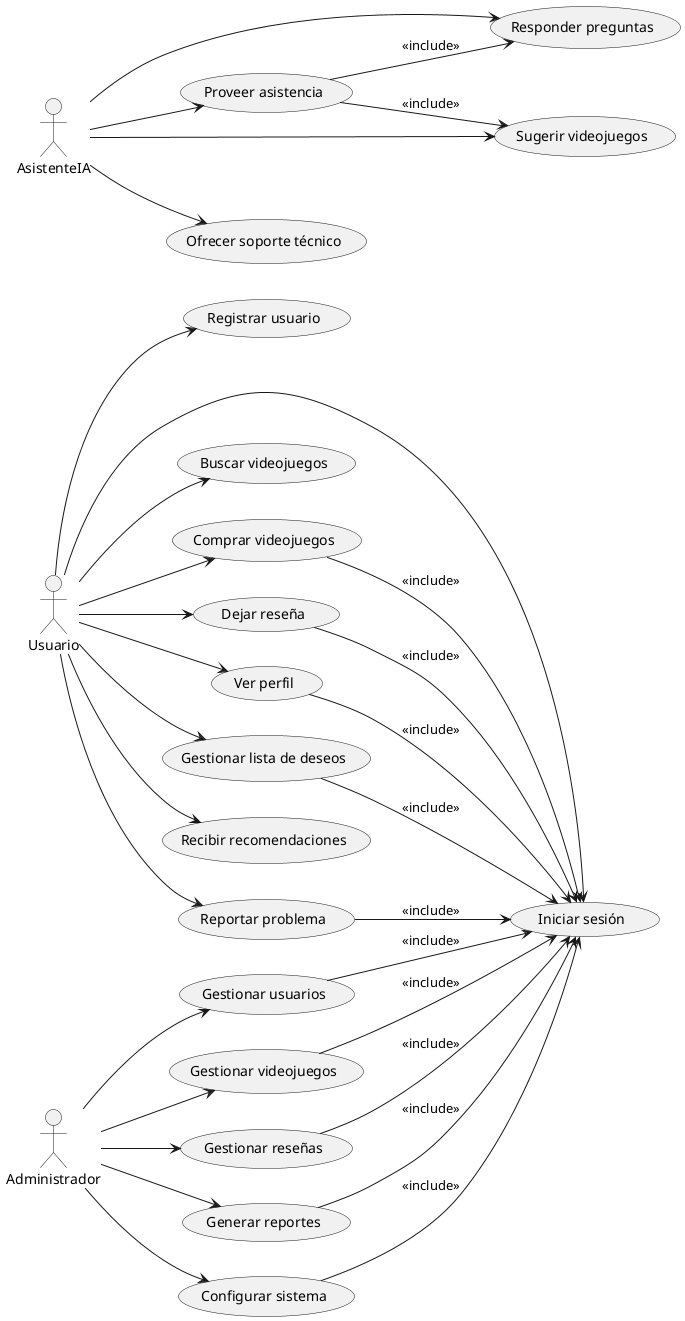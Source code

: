 @startuml

left to right direction

actor Usuario
actor Administrador
actor AsistenteIA

Usuario --> (Registrar usuario)
Usuario --> (Iniciar sesión)
Usuario --> (Buscar videojuegos)
Usuario --> (Comprar videojuegos)
Usuario --> (Dejar reseña)
Usuario --> (Ver perfil)
Usuario --> (Gestionar lista de deseos)
Usuario --> (Recibir recomendaciones)
Usuario --> (Reportar problema)

Administrador --> (Gestionar usuarios)
Administrador --> (Gestionar videojuegos)
Administrador --> (Gestionar reseñas)
Administrador --> (Generar reportes)
Administrador --> (Configurar sistema)

AsistenteIA --> (Proveer asistencia)
AsistenteIA --> (Responder preguntas)
AsistenteIA --> (Sugerir videojuegos)
AsistenteIA --> (Ofrecer soporte técnico)

(Ver perfil) --> (Iniciar sesión) : <<include>>
(Gestionar lista de deseos) --> (Iniciar sesión) : <<include>>
(Comprar videojuegos) --> (Iniciar sesión) : <<include>>
(Dejar reseña) --> (Iniciar sesión) : <<include>>
(Reportar problema) --> (Iniciar sesión) : <<include>>
(Gestionar usuarios) --> (Iniciar sesión) : <<include>>
(Gestionar videojuegos) --> (Iniciar sesión) : <<include>>
(Gestionar reseñas) --> (Iniciar sesión) : <<include>>
(Generar reportes) --> (Iniciar sesión) : <<include>>
(Configurar sistema) --> (Iniciar sesión) : <<include>>
(Proveer asistencia) --> (Responder preguntas) : <<include>>
(Proveer asistencia) --> (Sugerir videojuegos) : <<include>>

@enduml
